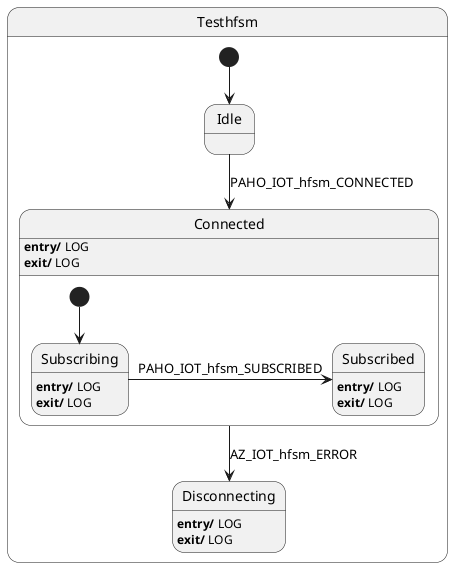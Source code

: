 @startuml

state Testhfsm {
    state Idle

    state Connected {
        state Subscribing
        Subscribing : <b>entry/</b> LOG
        Subscribing : <b>exit/</b> LOG

        state Subscribed
        Subscribed : <b>entry/</b> LOG
        Subscribed : <b>exit/</b> LOG

        [*] --> Subscribing
        Subscribing -> Subscribed : PAHO_IOT_hfsm_SUBSCRIBED
    }
    Connected : <b>entry/</b> LOG
    Connected : <b>exit/</b> LOG

    state Disconnecting
    Disconnecting : <b>entry/</b> LOG
    Disconnecting : <b>exit/</b> LOG

    [*] --> Idle
    Idle --> Connected : PAHO_IOT_hfsm_CONNECTED
    Connected --> Disconnecting : AZ_IOT_hfsm_ERROR
}

@enduml
